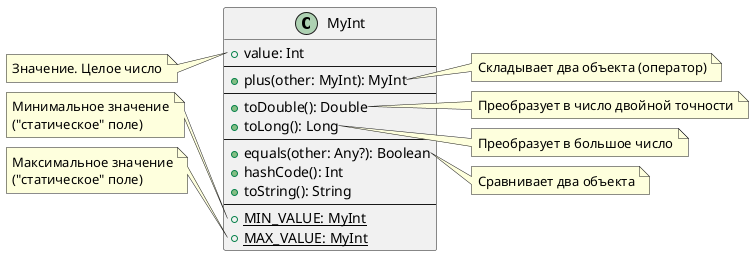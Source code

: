 @startuml
'https://plantuml.com/class-diagram

class MyInt {
    +value: Int
    --
    +plus(other: MyInt): MyInt
    --
    +toDouble(): Double
    +toLong(): Long
    --
    +equals(other: Any?): Boolean
    +hashCode(): Int
    +toString(): String
    --
    {static} +MIN_VALUE: MyInt
    {static} +MAX_VALUE: MyInt
}
note left of MyInt::value
Значение. Целое число
end note
note left of MyInt::MIN_VALUE
Минимальное значение
("статическое" поле)
end note
note left of MyInt::MAX_VALUE
Максимальное значение
("статическое" поле)
end note
note right of MyInt::plus
Складывает два объекта (оператор)
end note
note right of MyInt::toDouble
Преобразует в число двойной точности
end note
note right of MyInt::toLong
Преобразует в большое число
end note
note right of MyInt::equals
Сравнивает два объекта
end note

@enduml
